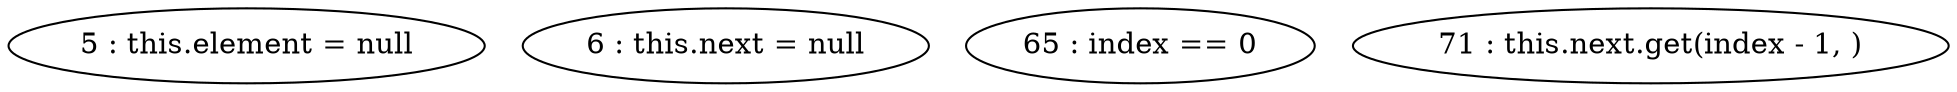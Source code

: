digraph G {
"5 : this.element = null"
"6 : this.next = null"
"65 : index == 0"
"71 : this.next.get(index - 1, )"
}